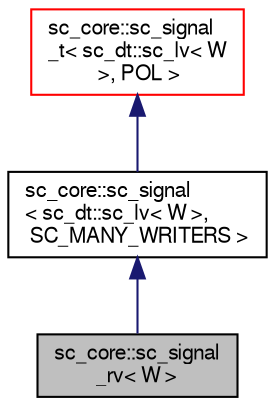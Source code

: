 digraph "sc_core::sc_signal_rv&lt; W &gt;"
{
  edge [fontname="FreeSans",fontsize="10",labelfontname="FreeSans",labelfontsize="10"];
  node [fontname="FreeSans",fontsize="10",shape=record];
  Node0 [label="sc_core::sc_signal\l_rv\< W \>",height=0.2,width=0.4,color="black", fillcolor="grey75", style="filled", fontcolor="black"];
  Node1 -> Node0 [dir="back",color="midnightblue",fontsize="10",style="solid",fontname="FreeSans"];
  Node1 [label="sc_core::sc_signal\l\< sc_dt::sc_lv\< W \>,\l SC_MANY_WRITERS \>",height=0.2,width=0.4,color="black", fillcolor="white", style="filled",URL="$a01252.html"];
  Node2 -> Node1 [dir="back",color="midnightblue",fontsize="10",style="solid",fontname="FreeSans"];
  Node2 [label="sc_core::sc_signal\l_t\< sc_dt::sc_lv\< W\l \>, POL \>",height=0.2,width=0.4,color="red", fillcolor="white", style="filled",URL="$a01248.html"];
}
